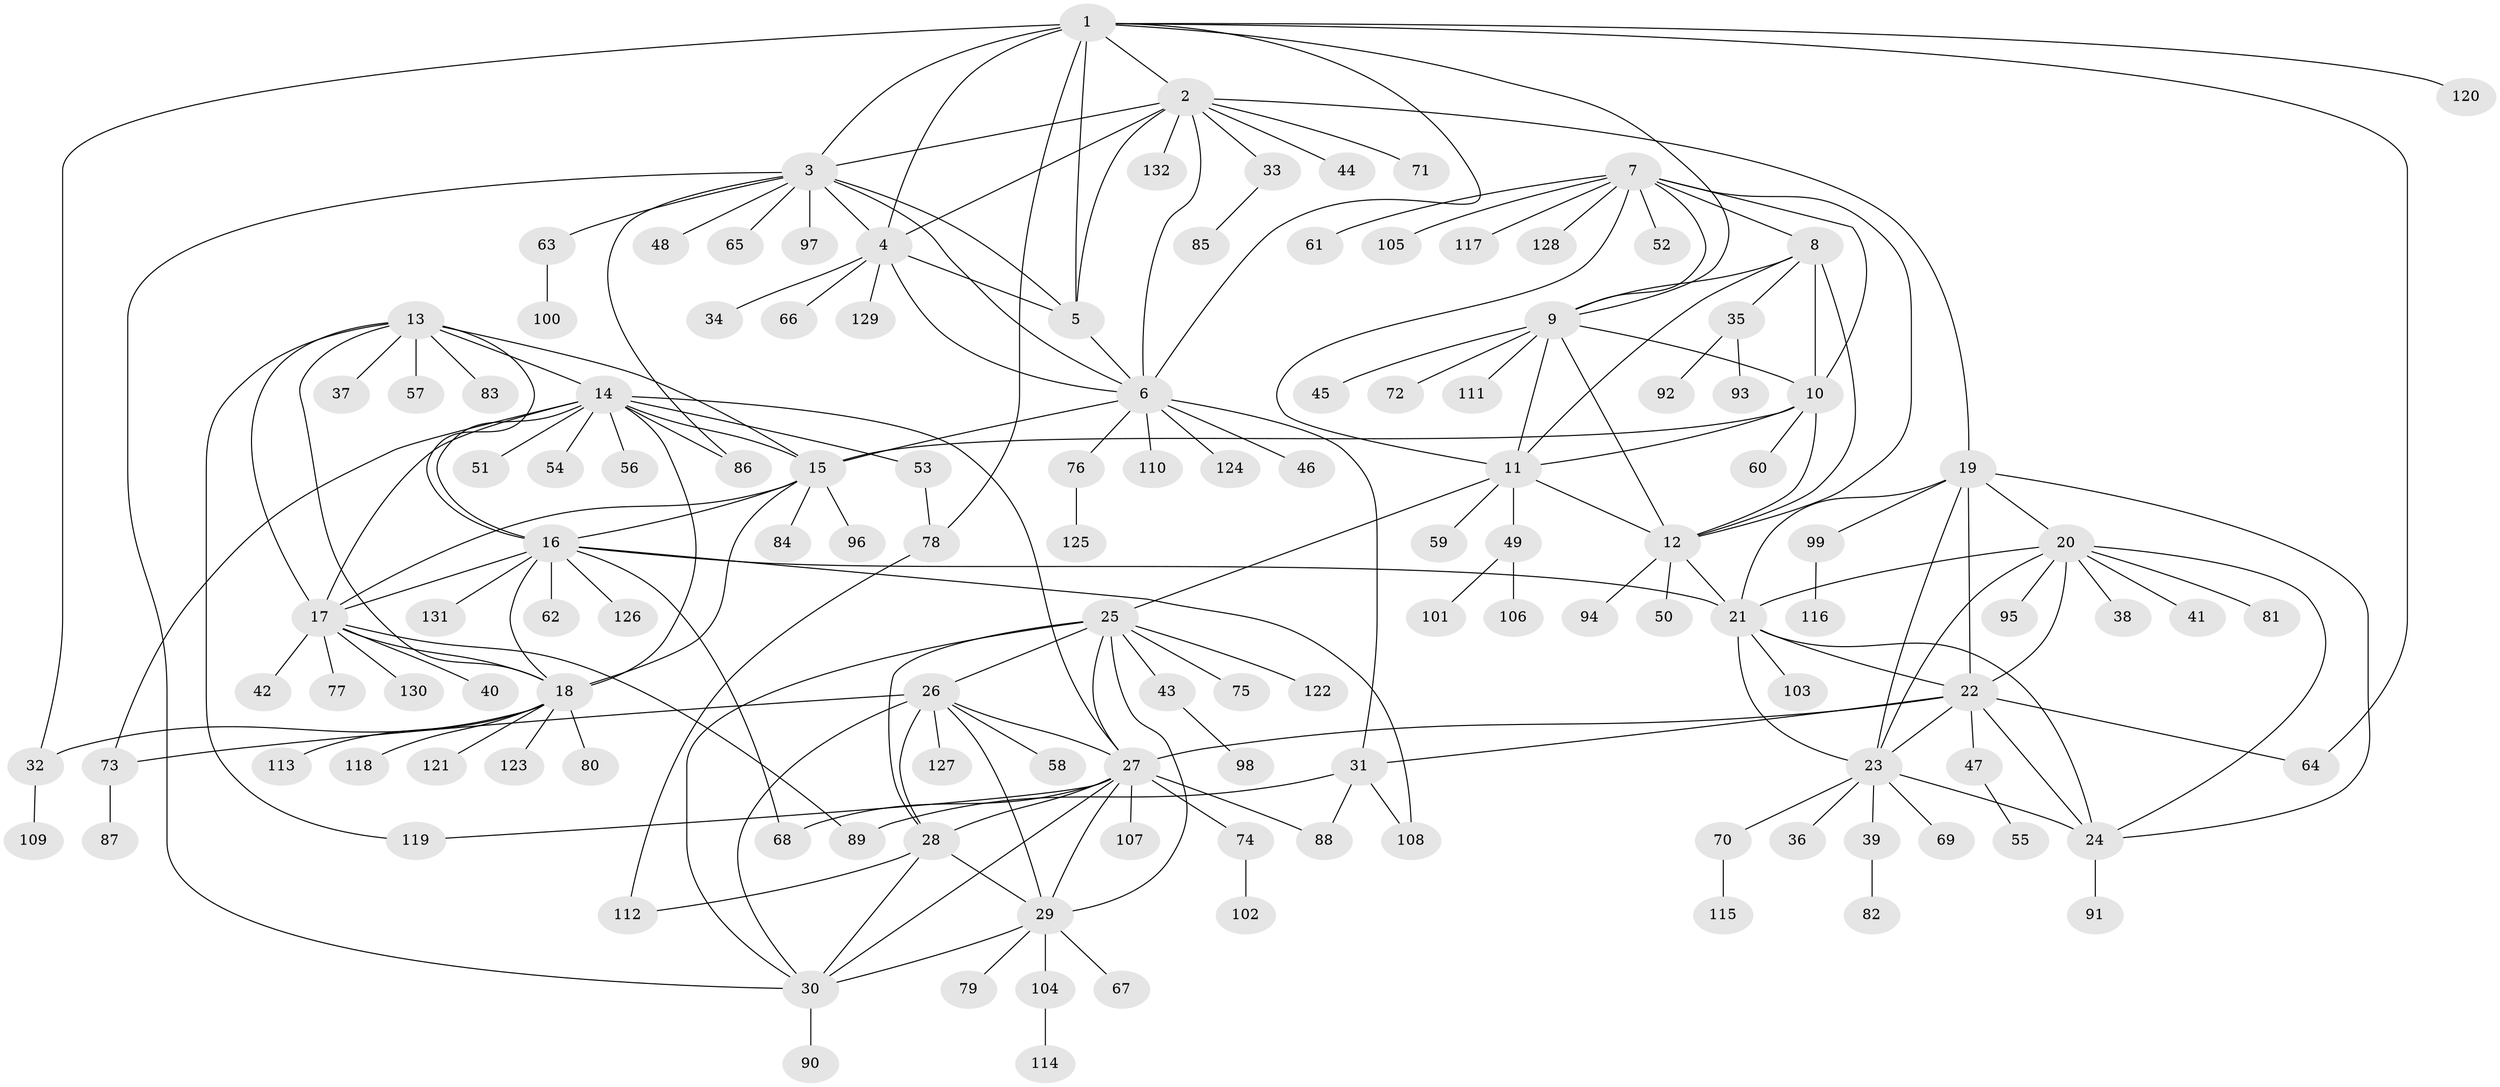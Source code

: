 // coarse degree distribution, {9: 0.018867924528301886, 7: 0.07547169811320754, 8: 0.09433962264150944, 5: 0.11320754716981132, 6: 0.20754716981132076, 10: 0.018867924528301886, 4: 0.018867924528301886, 11: 0.018867924528301886, 2: 0.1320754716981132, 1: 0.2641509433962264, 3: 0.03773584905660377}
// Generated by graph-tools (version 1.1) at 2025/52/03/04/25 22:52:29]
// undirected, 132 vertices, 199 edges
graph export_dot {
  node [color=gray90,style=filled];
  1;
  2;
  3;
  4;
  5;
  6;
  7;
  8;
  9;
  10;
  11;
  12;
  13;
  14;
  15;
  16;
  17;
  18;
  19;
  20;
  21;
  22;
  23;
  24;
  25;
  26;
  27;
  28;
  29;
  30;
  31;
  32;
  33;
  34;
  35;
  36;
  37;
  38;
  39;
  40;
  41;
  42;
  43;
  44;
  45;
  46;
  47;
  48;
  49;
  50;
  51;
  52;
  53;
  54;
  55;
  56;
  57;
  58;
  59;
  60;
  61;
  62;
  63;
  64;
  65;
  66;
  67;
  68;
  69;
  70;
  71;
  72;
  73;
  74;
  75;
  76;
  77;
  78;
  79;
  80;
  81;
  82;
  83;
  84;
  85;
  86;
  87;
  88;
  89;
  90;
  91;
  92;
  93;
  94;
  95;
  96;
  97;
  98;
  99;
  100;
  101;
  102;
  103;
  104;
  105;
  106;
  107;
  108;
  109;
  110;
  111;
  112;
  113;
  114;
  115;
  116;
  117;
  118;
  119;
  120;
  121;
  122;
  123;
  124;
  125;
  126;
  127;
  128;
  129;
  130;
  131;
  132;
  1 -- 2;
  1 -- 3;
  1 -- 4;
  1 -- 5;
  1 -- 6;
  1 -- 9;
  1 -- 32;
  1 -- 64;
  1 -- 78;
  1 -- 120;
  2 -- 3;
  2 -- 4;
  2 -- 5;
  2 -- 6;
  2 -- 19;
  2 -- 33;
  2 -- 44;
  2 -- 71;
  2 -- 132;
  3 -- 4;
  3 -- 5;
  3 -- 6;
  3 -- 30;
  3 -- 48;
  3 -- 63;
  3 -- 65;
  3 -- 86;
  3 -- 97;
  4 -- 5;
  4 -- 6;
  4 -- 34;
  4 -- 66;
  4 -- 129;
  5 -- 6;
  6 -- 15;
  6 -- 31;
  6 -- 46;
  6 -- 76;
  6 -- 110;
  6 -- 124;
  7 -- 8;
  7 -- 9;
  7 -- 10;
  7 -- 11;
  7 -- 12;
  7 -- 52;
  7 -- 61;
  7 -- 105;
  7 -- 117;
  7 -- 128;
  8 -- 9;
  8 -- 10;
  8 -- 11;
  8 -- 12;
  8 -- 35;
  9 -- 10;
  9 -- 11;
  9 -- 12;
  9 -- 45;
  9 -- 72;
  9 -- 111;
  10 -- 11;
  10 -- 12;
  10 -- 15;
  10 -- 60;
  11 -- 12;
  11 -- 25;
  11 -- 49;
  11 -- 59;
  12 -- 21;
  12 -- 50;
  12 -- 94;
  13 -- 14;
  13 -- 15;
  13 -- 16;
  13 -- 17;
  13 -- 18;
  13 -- 37;
  13 -- 57;
  13 -- 83;
  13 -- 119;
  14 -- 15;
  14 -- 16;
  14 -- 17;
  14 -- 18;
  14 -- 27;
  14 -- 51;
  14 -- 53;
  14 -- 54;
  14 -- 56;
  14 -- 73;
  14 -- 86;
  15 -- 16;
  15 -- 17;
  15 -- 18;
  15 -- 84;
  15 -- 96;
  16 -- 17;
  16 -- 18;
  16 -- 21;
  16 -- 62;
  16 -- 68;
  16 -- 108;
  16 -- 126;
  16 -- 131;
  17 -- 18;
  17 -- 40;
  17 -- 42;
  17 -- 77;
  17 -- 89;
  17 -- 130;
  18 -- 32;
  18 -- 80;
  18 -- 113;
  18 -- 118;
  18 -- 121;
  18 -- 123;
  19 -- 20;
  19 -- 21;
  19 -- 22;
  19 -- 23;
  19 -- 24;
  19 -- 99;
  20 -- 21;
  20 -- 22;
  20 -- 23;
  20 -- 24;
  20 -- 38;
  20 -- 41;
  20 -- 81;
  20 -- 95;
  21 -- 22;
  21 -- 23;
  21 -- 24;
  21 -- 103;
  22 -- 23;
  22 -- 24;
  22 -- 27;
  22 -- 31;
  22 -- 47;
  22 -- 64;
  23 -- 24;
  23 -- 36;
  23 -- 39;
  23 -- 69;
  23 -- 70;
  24 -- 91;
  25 -- 26;
  25 -- 27;
  25 -- 28;
  25 -- 29;
  25 -- 30;
  25 -- 43;
  25 -- 75;
  25 -- 122;
  26 -- 27;
  26 -- 28;
  26 -- 29;
  26 -- 30;
  26 -- 58;
  26 -- 73;
  26 -- 127;
  27 -- 28;
  27 -- 29;
  27 -- 30;
  27 -- 68;
  27 -- 74;
  27 -- 88;
  27 -- 107;
  27 -- 119;
  28 -- 29;
  28 -- 30;
  28 -- 112;
  29 -- 30;
  29 -- 67;
  29 -- 79;
  29 -- 104;
  30 -- 90;
  31 -- 88;
  31 -- 89;
  31 -- 108;
  32 -- 109;
  33 -- 85;
  35 -- 92;
  35 -- 93;
  39 -- 82;
  43 -- 98;
  47 -- 55;
  49 -- 101;
  49 -- 106;
  53 -- 78;
  63 -- 100;
  70 -- 115;
  73 -- 87;
  74 -- 102;
  76 -- 125;
  78 -- 112;
  99 -- 116;
  104 -- 114;
}
